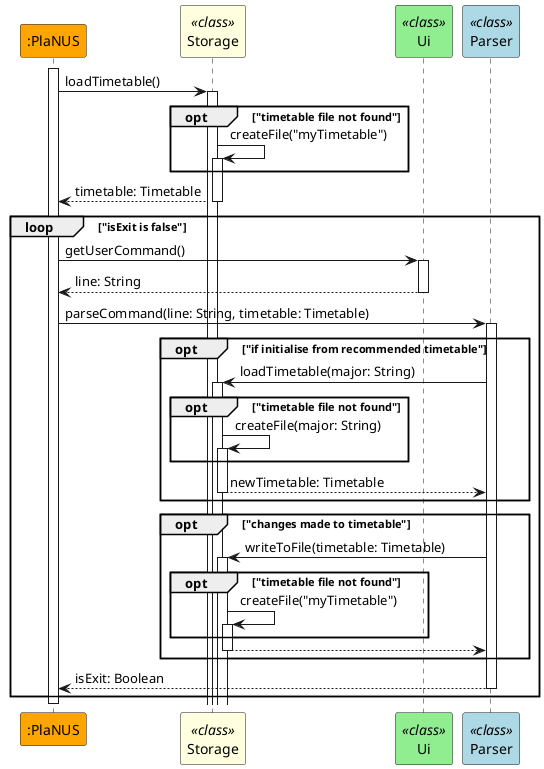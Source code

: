 @startuml
autoactivate on

participant ":PlaNUS" #orange
participant Storage << class >> #lightYellow
participant Ui << class >> #lightGreen
participant Parser << class >> #lightBlue

activate ":PlaNUS"

":PlaNUS" -> Storage: loadTimetable()
opt "timetable file not found"
    Storage -> Storage: createFile("myTimetable")
end
Storage --> ":PlaNUS": timetable: Timetable

loop "isExit is false"
    ":PlaNUS" -> Ui: getUserCommand()
    Ui --> ":PlaNUS": line: String
    ":PlaNUS" -> Parser: parseCommand(line: String, timetable: Timetable)
    opt "if initialise from recommended timetable"
        Parser -> Storage: loadTimetable(major: String)
        opt "timetable file not found"
            Storage -> Storage: createFile(major: String)
        end
        Storage --> Parser: newTimetable: Timetable
    end
    opt "changes made to timetable"
        Parser -> Storage: writeToFile(timetable: Timetable)
        opt "timetable file not found"
            Storage -> Storage: createFile("myTimetable")
        end
        Storage --> Parser
    end
    Parser --> ":PlaNUS": isExit: Boolean
end

deactivate ":PlaNUS"

@enduml